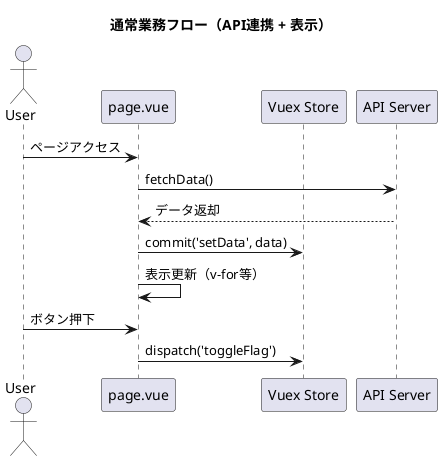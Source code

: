 @startuml sample
title 通常業務フロー（API連携 + 表示）

actor User
participant "page.vue" as Page
participant "Vuex Store" as Store
participant "API Server" as API

User -> Page : ページアクセス
Page -> API : fetchData()
API --> Page : データ返却

Page -> Store : commit('setData', data)
Page -> Page : 表示更新（v-for等）

User -> Page : ボタン押下
Page -> Store : dispatch('toggleFlag')
@enduml

